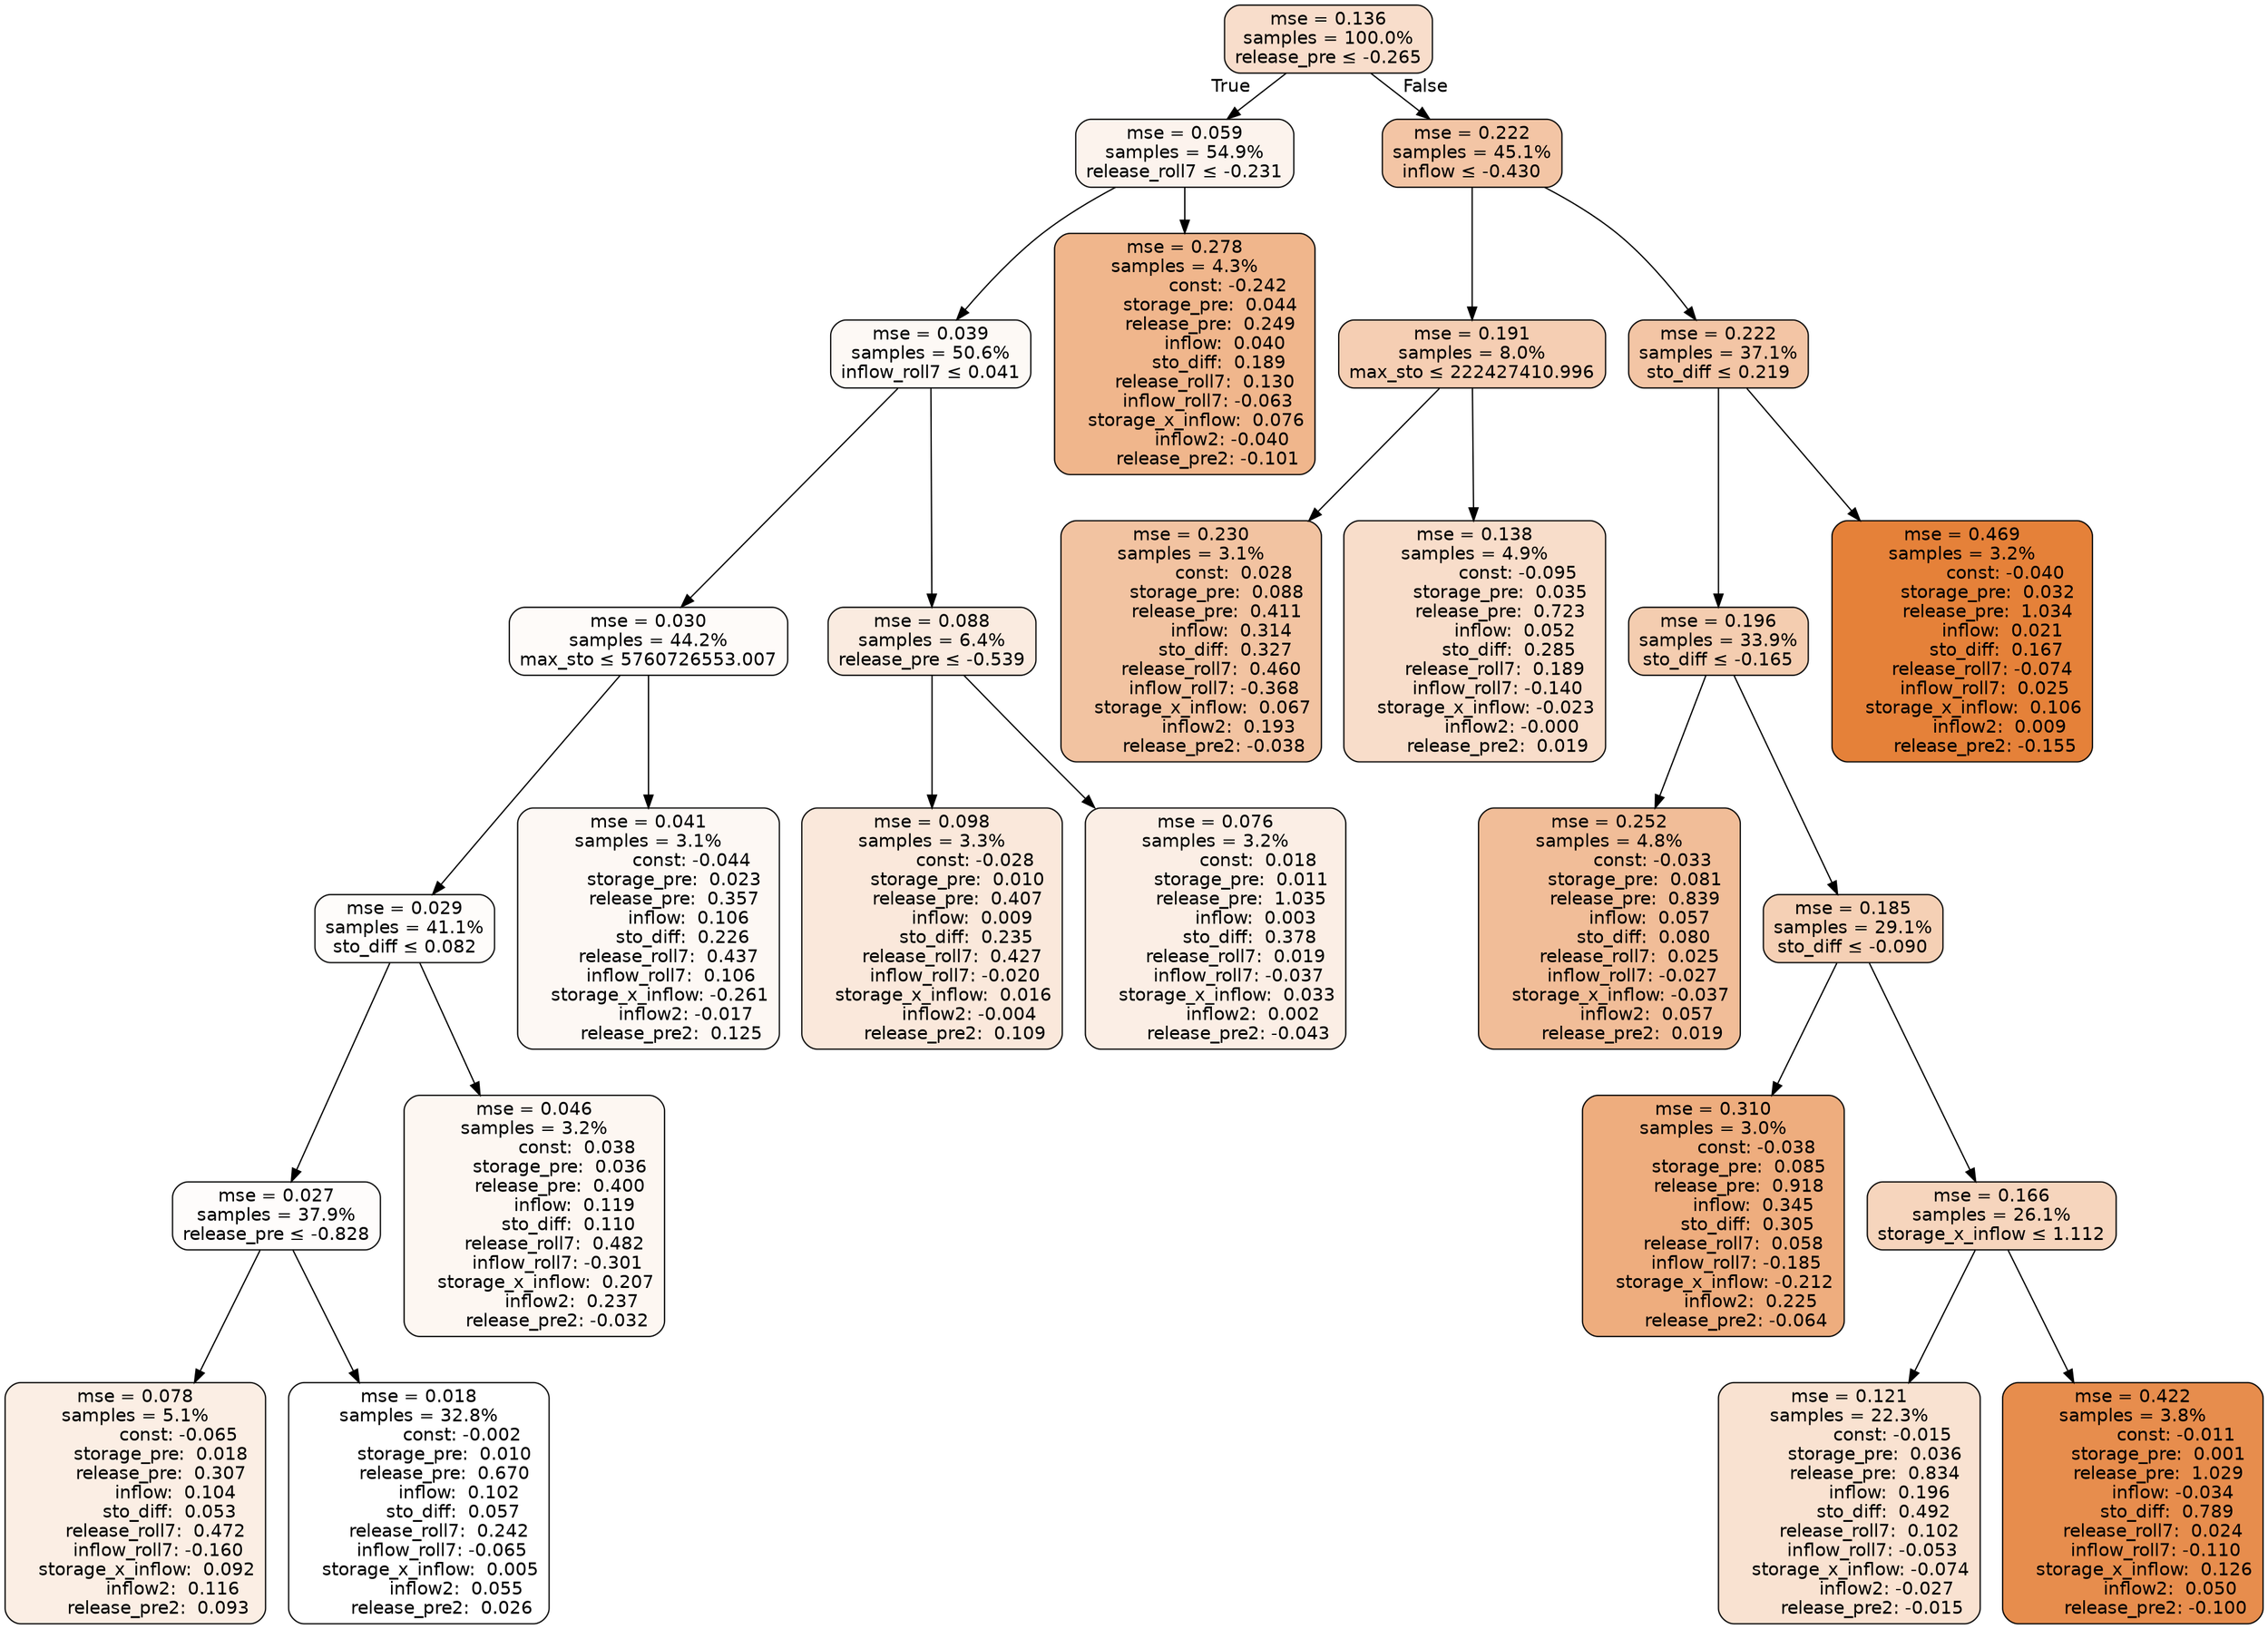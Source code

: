 digraph tree {
bgcolor="transparent"
node [shape=rectangle, style="filled, rounded", color="black", fontname=helvetica] ;
edge [fontname=helvetica] ;
	"0" [label="mse = 0.136
samples = 100.0%
release_pre &le; -0.265", fillcolor="#f8ddcb"]
	"1" [label="mse = 0.059
samples = 54.9%
release_roll7 &le; -0.231", fillcolor="#fcf3ed"]
	"2" [label="mse = 0.039
samples = 50.6%
inflow_roll7 &le; 0.041", fillcolor="#fdf9f5"]
	"3" [label="mse = 0.030
samples = 44.2%
max_sto &le; 5760726553.007", fillcolor="#fefbf9"]
	"4" [label="mse = 0.029
samples = 41.1%
sto_diff &le; 0.082", fillcolor="#fefcfa"]
	"5" [label="mse = 0.027
samples = 37.9%
release_pre &le; -0.828", fillcolor="#fefcfb"]
	"6" [label="mse = 0.078
samples = 5.1%
               const: -0.065
         storage_pre:  0.018
         release_pre:  0.307
              inflow:  0.104
            sto_diff:  0.053
       release_roll7:  0.472
        inflow_roll7: -0.160
    storage_x_inflow:  0.092
             inflow2:  0.116
        release_pre2:  0.093", fillcolor="#fbeee4"]
	"7" [label="mse = 0.018
samples = 32.8%
               const: -0.002
         storage_pre:  0.010
         release_pre:  0.670
              inflow:  0.102
            sto_diff:  0.057
       release_roll7:  0.242
        inflow_roll7: -0.065
    storage_x_inflow:  0.005
             inflow2:  0.055
        release_pre2:  0.026", fillcolor="#ffffff"]
	"8" [label="mse = 0.046
samples = 3.2%
               const:  0.038
         storage_pre:  0.036
         release_pre:  0.400
              inflow:  0.119
            sto_diff:  0.110
       release_roll7:  0.482
        inflow_roll7: -0.301
    storage_x_inflow:  0.207
             inflow2:  0.237
        release_pre2: -0.032", fillcolor="#fdf7f2"]
	"9" [label="mse = 0.041
samples = 3.1%
               const: -0.044
         storage_pre:  0.023
         release_pre:  0.357
              inflow:  0.106
            sto_diff:  0.226
       release_roll7:  0.437
        inflow_roll7:  0.106
    storage_x_inflow: -0.261
             inflow2: -0.017
        release_pre2:  0.125", fillcolor="#fdf8f4"]
	"10" [label="mse = 0.088
samples = 6.4%
release_pre &le; -0.539", fillcolor="#faebe0"]
	"11" [label="mse = 0.098
samples = 3.3%
               const: -0.028
         storage_pre:  0.010
         release_pre:  0.407
              inflow:  0.009
            sto_diff:  0.235
       release_roll7:  0.427
        inflow_roll7: -0.020
    storage_x_inflow:  0.016
             inflow2: -0.004
        release_pre2:  0.109", fillcolor="#fae8db"]
	"12" [label="mse = 0.076
samples = 3.2%
               const:  0.018
         storage_pre:  0.011
         release_pre:  1.035
              inflow:  0.003
            sto_diff:  0.378
       release_roll7:  0.019
        inflow_roll7: -0.037
    storage_x_inflow:  0.033
             inflow2:  0.002
        release_pre2: -0.043", fillcolor="#fbeee5"]
	"13" [label="mse = 0.278
samples = 4.3%
               const: -0.242
         storage_pre:  0.044
         release_pre:  0.249
              inflow:  0.040
            sto_diff:  0.189
       release_roll7:  0.130
        inflow_roll7: -0.063
    storage_x_inflow:  0.076
             inflow2: -0.040
        release_pre2: -0.101", fillcolor="#f0b68c"]
	"14" [label="mse = 0.222
samples = 45.1%
inflow &le; -0.430", fillcolor="#f3c5a5"]
	"15" [label="mse = 0.191
samples = 8.0%
max_sto &le; 222427410.996", fillcolor="#f5ceb3"]
	"16" [label="mse = 0.230
samples = 3.1%
               const:  0.028
         storage_pre:  0.088
         release_pre:  0.411
              inflow:  0.314
            sto_diff:  0.327
       release_roll7:  0.460
        inflow_roll7: -0.368
    storage_x_inflow:  0.067
             inflow2:  0.193
        release_pre2: -0.038", fillcolor="#f2c3a1"]
	"17" [label="mse = 0.138
samples = 4.9%
               const: -0.095
         storage_pre:  0.035
         release_pre:  0.723
              inflow:  0.052
            sto_diff:  0.285
       release_roll7:  0.189
        inflow_roll7: -0.140
    storage_x_inflow: -0.023
             inflow2: -0.000
        release_pre2:  0.019", fillcolor="#f8ddca"]
	"18" [label="mse = 0.222
samples = 37.1%
sto_diff &le; 0.219", fillcolor="#f3c5a5"]
	"19" [label="mse = 0.196
samples = 33.9%
sto_diff &le; -0.165", fillcolor="#f4cdb0"]
	"20" [label="mse = 0.252
samples = 4.8%
               const: -0.033
         storage_pre:  0.081
         release_pre:  0.839
              inflow:  0.057
            sto_diff:  0.080
       release_roll7:  0.025
        inflow_roll7: -0.027
    storage_x_inflow: -0.037
             inflow2:  0.057
        release_pre2:  0.019", fillcolor="#f1bd98"]
	"21" [label="mse = 0.185
samples = 29.1%
sto_diff &le; -0.090", fillcolor="#f5d0b5"]
	"22" [label="mse = 0.310
samples = 3.0%
               const: -0.038
         storage_pre:  0.085
         release_pre:  0.918
              inflow:  0.345
            sto_diff:  0.305
       release_roll7:  0.058
        inflow_roll7: -0.185
    storage_x_inflow: -0.212
             inflow2:  0.225
        release_pre2: -0.064", fillcolor="#eead7e"]
	"23" [label="mse = 0.166
samples = 26.1%
storage_x_inflow &le; 1.112", fillcolor="#f6d5bd"]
	"24" [label="mse = 0.121
samples = 22.3%
               const: -0.015
         storage_pre:  0.036
         release_pre:  0.834
              inflow:  0.196
            sto_diff:  0.492
       release_roll7:  0.102
        inflow_roll7: -0.053
    storage_x_inflow: -0.074
             inflow2: -0.027
        release_pre2: -0.015", fillcolor="#f9e2d1"]
	"25" [label="mse = 0.422
samples = 3.8%
               const: -0.011
         storage_pre:  0.001
         release_pre:  1.029
              inflow: -0.034
            sto_diff:  0.789
       release_roll7:  0.024
        inflow_roll7: -0.110
    storage_x_inflow:  0.126
             inflow2:  0.050
        release_pre2: -0.100", fillcolor="#e78d4d"]
	"26" [label="mse = 0.469
samples = 3.2%
               const: -0.040
         storage_pre:  0.032
         release_pre:  1.034
              inflow:  0.021
            sto_diff:  0.167
       release_roll7: -0.074
        inflow_roll7:  0.025
    storage_x_inflow:  0.106
             inflow2:  0.009
        release_pre2: -0.155", fillcolor="#e58139"]

	"0" -> "1" [labeldistance=2.5, labelangle=45, headlabel="True"]
	"1" -> "2"
	"2" -> "3"
	"3" -> "4"
	"4" -> "5"
	"5" -> "6"
	"5" -> "7"
	"4" -> "8"
	"3" -> "9"
	"2" -> "10"
	"10" -> "11"
	"10" -> "12"
	"1" -> "13"
	"0" -> "14" [labeldistance=2.5, labelangle=-45, headlabel="False"]
	"14" -> "15"
	"15" -> "16"
	"15" -> "17"
	"14" -> "18"
	"18" -> "19"
	"19" -> "20"
	"19" -> "21"
	"21" -> "22"
	"21" -> "23"
	"23" -> "24"
	"23" -> "25"
	"18" -> "26"
}
